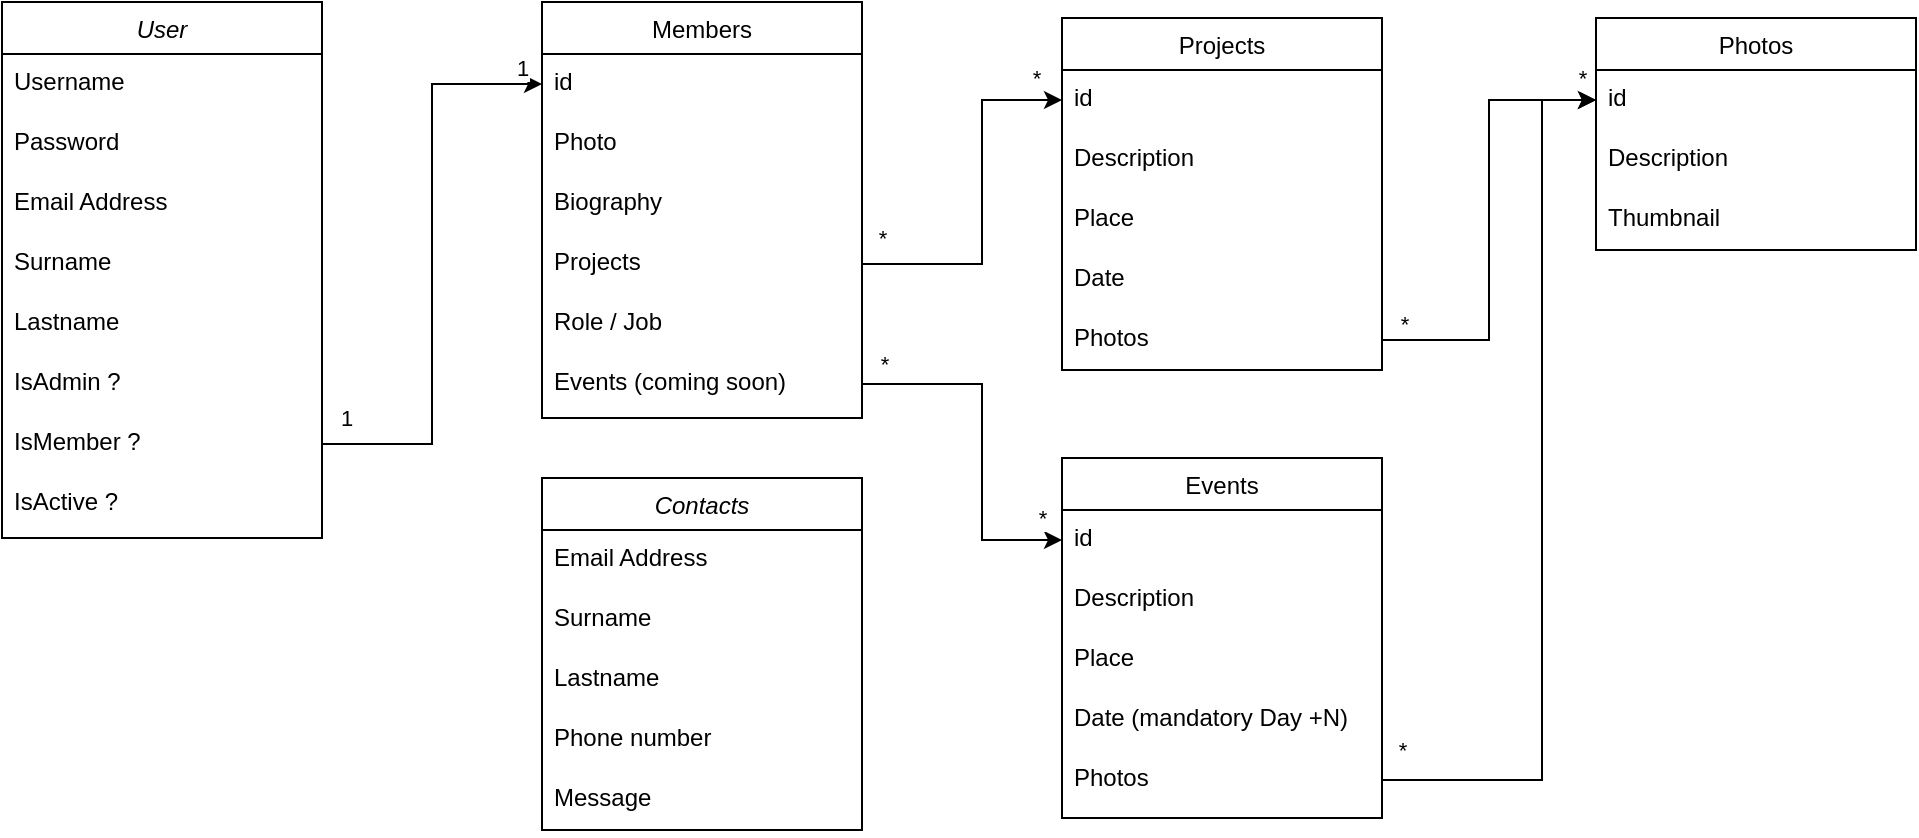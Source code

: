 <mxfile version="22.1.2" type="device">
  <diagram id="C5RBs43oDa-KdzZeNtuy" name="Page-1">
    <mxGraphModel dx="819" dy="497" grid="1" gridSize="10" guides="1" tooltips="1" connect="1" arrows="1" fold="1" page="1" pageScale="1" pageWidth="827" pageHeight="1169" math="0" shadow="0">
      <root>
        <mxCell id="WIyWlLk6GJQsqaUBKTNV-0" />
        <mxCell id="WIyWlLk6GJQsqaUBKTNV-1" parent="WIyWlLk6GJQsqaUBKTNV-0" />
        <mxCell id="zkfFHV4jXpPFQw0GAbJ--0" value="User" style="swimlane;fontStyle=2;align=center;verticalAlign=top;childLayout=stackLayout;horizontal=1;startSize=26;horizontalStack=0;resizeParent=1;resizeLast=0;collapsible=1;marginBottom=0;rounded=0;shadow=0;strokeWidth=1;" parent="WIyWlLk6GJQsqaUBKTNV-1" vertex="1">
          <mxGeometry x="30" y="22" width="160" height="268" as="geometry">
            <mxRectangle x="90" y="50" width="160" height="26" as="alternateBounds" />
          </mxGeometry>
        </mxCell>
        <mxCell id="zkfFHV4jXpPFQw0GAbJ--1" value="Username" style="text;align=left;verticalAlign=top;spacingLeft=4;spacingRight=4;overflow=hidden;rotatable=0;points=[[0,0.5],[1,0.5]];portConstraint=eastwest;" parent="zkfFHV4jXpPFQw0GAbJ--0" vertex="1">
          <mxGeometry y="26" width="160" height="30" as="geometry" />
        </mxCell>
        <mxCell id="zkfFHV4jXpPFQw0GAbJ--2" value="Password" style="text;align=left;verticalAlign=top;spacingLeft=4;spacingRight=4;overflow=hidden;rotatable=0;points=[[0,0.5],[1,0.5]];portConstraint=eastwest;rounded=0;shadow=0;html=0;" parent="zkfFHV4jXpPFQw0GAbJ--0" vertex="1">
          <mxGeometry y="56" width="160" height="30" as="geometry" />
        </mxCell>
        <mxCell id="zkfFHV4jXpPFQw0GAbJ--3" value="Email Address" style="text;align=left;verticalAlign=top;spacingLeft=4;spacingRight=4;overflow=hidden;rotatable=0;points=[[0,0.5],[1,0.5]];portConstraint=eastwest;rounded=0;shadow=0;html=0;" parent="zkfFHV4jXpPFQw0GAbJ--0" vertex="1">
          <mxGeometry y="86" width="160" height="30" as="geometry" />
        </mxCell>
        <mxCell id="WMR5cwfsXU6LFSgWI592-17" value="Surname" style="text;align=left;verticalAlign=top;spacingLeft=4;spacingRight=4;overflow=hidden;rotatable=0;points=[[0,0.5],[1,0.5]];portConstraint=eastwest;rounded=0;shadow=0;html=0;" parent="zkfFHV4jXpPFQw0GAbJ--0" vertex="1">
          <mxGeometry y="116" width="160" height="30" as="geometry" />
        </mxCell>
        <mxCell id="WMR5cwfsXU6LFSgWI592-18" value="Lastname" style="text;align=left;verticalAlign=top;spacingLeft=4;spacingRight=4;overflow=hidden;rotatable=0;points=[[0,0.5],[1,0.5]];portConstraint=eastwest;rounded=0;shadow=0;html=0;" parent="zkfFHV4jXpPFQw0GAbJ--0" vertex="1">
          <mxGeometry y="146" width="160" height="30" as="geometry" />
        </mxCell>
        <mxCell id="62zknS9TD7wKm0WfBP1M-1" value="IsAdmin ?" style="text;align=left;verticalAlign=top;spacingLeft=4;spacingRight=4;overflow=hidden;rotatable=0;points=[[0,0.5],[1,0.5]];portConstraint=eastwest;rounded=0;shadow=0;html=0;" parent="zkfFHV4jXpPFQw0GAbJ--0" vertex="1">
          <mxGeometry y="176" width="160" height="30" as="geometry" />
        </mxCell>
        <mxCell id="62zknS9TD7wKm0WfBP1M-2" value="IsMember ?" style="text;align=left;verticalAlign=top;spacingLeft=4;spacingRight=4;overflow=hidden;rotatable=0;points=[[0,0.5],[1,0.5]];portConstraint=eastwest;rounded=0;shadow=0;html=0;" parent="zkfFHV4jXpPFQw0GAbJ--0" vertex="1">
          <mxGeometry y="206" width="160" height="30" as="geometry" />
        </mxCell>
        <mxCell id="62zknS9TD7wKm0WfBP1M-14" value="IsActive ?" style="text;align=left;verticalAlign=top;spacingLeft=4;spacingRight=4;overflow=hidden;rotatable=0;points=[[0,0.5],[1,0.5]];portConstraint=eastwest;rounded=0;shadow=0;html=0;" parent="zkfFHV4jXpPFQw0GAbJ--0" vertex="1">
          <mxGeometry y="236" width="160" height="30" as="geometry" />
        </mxCell>
        <mxCell id="zkfFHV4jXpPFQw0GAbJ--17" value="Members" style="swimlane;fontStyle=0;align=center;verticalAlign=top;childLayout=stackLayout;horizontal=1;startSize=26;horizontalStack=0;resizeParent=1;resizeLast=0;collapsible=1;marginBottom=0;rounded=0;shadow=0;strokeWidth=1;" parent="WIyWlLk6GJQsqaUBKTNV-1" vertex="1">
          <mxGeometry x="300" y="22" width="160" height="208" as="geometry">
            <mxRectangle x="550" y="140" width="160" height="26" as="alternateBounds" />
          </mxGeometry>
        </mxCell>
        <mxCell id="zkfFHV4jXpPFQw0GAbJ--18" value="id" style="text;align=left;verticalAlign=top;spacingLeft=4;spacingRight=4;overflow=hidden;rotatable=0;points=[[0,0.5],[1,0.5]];portConstraint=eastwest;" parent="zkfFHV4jXpPFQw0GAbJ--17" vertex="1">
          <mxGeometry y="26" width="160" height="30" as="geometry" />
        </mxCell>
        <mxCell id="WMR5cwfsXU6LFSgWI592-55" value="Photo" style="text;align=left;verticalAlign=top;spacingLeft=4;spacingRight=4;overflow=hidden;rotatable=0;points=[[0,0.5],[1,0.5]];portConstraint=eastwest;rounded=0;shadow=0;html=0;" parent="zkfFHV4jXpPFQw0GAbJ--17" vertex="1">
          <mxGeometry y="56" width="160" height="30" as="geometry" />
        </mxCell>
        <mxCell id="zkfFHV4jXpPFQw0GAbJ--19" value="Biography" style="text;align=left;verticalAlign=top;spacingLeft=4;spacingRight=4;overflow=hidden;rotatable=0;points=[[0,0.5],[1,0.5]];portConstraint=eastwest;rounded=0;shadow=0;html=0;" parent="zkfFHV4jXpPFQw0GAbJ--17" vertex="1">
          <mxGeometry y="86" width="160" height="30" as="geometry" />
        </mxCell>
        <mxCell id="zkfFHV4jXpPFQw0GAbJ--20" value="Projects" style="text;align=left;verticalAlign=top;spacingLeft=4;spacingRight=4;overflow=hidden;rotatable=0;points=[[0,0.5],[1,0.5]];portConstraint=eastwest;rounded=0;shadow=0;html=0;" parent="zkfFHV4jXpPFQw0GAbJ--17" vertex="1">
          <mxGeometry y="116" width="160" height="30" as="geometry" />
        </mxCell>
        <mxCell id="zkfFHV4jXpPFQw0GAbJ--21" value="Role / Job" style="text;align=left;verticalAlign=top;spacingLeft=4;spacingRight=4;overflow=hidden;rotatable=0;points=[[0,0.5],[1,0.5]];portConstraint=eastwest;rounded=0;shadow=0;html=0;" parent="zkfFHV4jXpPFQw0GAbJ--17" vertex="1">
          <mxGeometry y="146" width="160" height="30" as="geometry" />
        </mxCell>
        <mxCell id="WMR5cwfsXU6LFSgWI592-20" value="Events (coming soon)" style="text;align=left;verticalAlign=top;spacingLeft=4;spacingRight=4;overflow=hidden;rotatable=0;points=[[0,0.5],[1,0.5]];portConstraint=eastwest;rounded=0;shadow=0;html=0;" parent="zkfFHV4jXpPFQw0GAbJ--17" vertex="1">
          <mxGeometry y="176" width="160" height="30" as="geometry" />
        </mxCell>
        <mxCell id="62zknS9TD7wKm0WfBP1M-4" style="edgeStyle=orthogonalEdgeStyle;rounded=0;orthogonalLoop=1;jettySize=auto;html=1;exitX=1;exitY=0.5;exitDx=0;exitDy=0;entryX=0;entryY=0.5;entryDx=0;entryDy=0;spacingTop=0;" parent="WIyWlLk6GJQsqaUBKTNV-1" source="62zknS9TD7wKm0WfBP1M-2" target="zkfFHV4jXpPFQw0GAbJ--18" edge="1">
          <mxGeometry relative="1" as="geometry" />
        </mxCell>
        <mxCell id="WMR5cwfsXU6LFSgWI592-36" value="1" style="edgeLabel;html=1;align=center;verticalAlign=middle;resizable=0;points=[];" parent="62zknS9TD7wKm0WfBP1M-4" vertex="1" connectable="0">
          <mxGeometry x="0.81" y="-1" relative="1" as="geometry">
            <mxPoint x="17" y="-9" as="offset" />
          </mxGeometry>
        </mxCell>
        <mxCell id="WMR5cwfsXU6LFSgWI592-39" value="1" style="edgeLabel;html=1;align=center;verticalAlign=middle;resizable=0;points=[];" parent="62zknS9TD7wKm0WfBP1M-4" vertex="1" connectable="0">
          <mxGeometry x="-0.797" y="1" relative="1" as="geometry">
            <mxPoint x="-18" y="-12" as="offset" />
          </mxGeometry>
        </mxCell>
        <mxCell id="WMR5cwfsXU6LFSgWI592-0" value="Projects" style="swimlane;fontStyle=0;align=center;verticalAlign=top;childLayout=stackLayout;horizontal=1;startSize=26;horizontalStack=0;resizeParent=1;resizeLast=0;collapsible=1;marginBottom=0;rounded=0;shadow=0;strokeWidth=1;" parent="WIyWlLk6GJQsqaUBKTNV-1" vertex="1">
          <mxGeometry x="560" y="30" width="160" height="176" as="geometry">
            <mxRectangle x="550" y="140" width="160" height="26" as="alternateBounds" />
          </mxGeometry>
        </mxCell>
        <mxCell id="WMR5cwfsXU6LFSgWI592-1" value="id" style="text;align=left;verticalAlign=top;spacingLeft=4;spacingRight=4;overflow=hidden;rotatable=0;points=[[0,0.5],[1,0.5]];portConstraint=eastwest;" parent="WMR5cwfsXU6LFSgWI592-0" vertex="1">
          <mxGeometry y="26" width="160" height="30" as="geometry" />
        </mxCell>
        <mxCell id="WMR5cwfsXU6LFSgWI592-2" value="Description" style="text;align=left;verticalAlign=top;spacingLeft=4;spacingRight=4;overflow=hidden;rotatable=0;points=[[0,0.5],[1,0.5]];portConstraint=eastwest;rounded=0;shadow=0;html=0;" parent="WMR5cwfsXU6LFSgWI592-0" vertex="1">
          <mxGeometry y="56" width="160" height="30" as="geometry" />
        </mxCell>
        <mxCell id="WMR5cwfsXU6LFSgWI592-3" value="Place" style="text;align=left;verticalAlign=top;spacingLeft=4;spacingRight=4;overflow=hidden;rotatable=0;points=[[0,0.5],[1,0.5]];portConstraint=eastwest;rounded=0;shadow=0;html=0;" parent="WMR5cwfsXU6LFSgWI592-0" vertex="1">
          <mxGeometry y="86" width="160" height="30" as="geometry" />
        </mxCell>
        <mxCell id="WMR5cwfsXU6LFSgWI592-4" value="Date" style="text;align=left;verticalAlign=top;spacingLeft=4;spacingRight=4;overflow=hidden;rotatable=0;points=[[0,0.5],[1,0.5]];portConstraint=eastwest;rounded=0;shadow=0;html=0;" parent="WMR5cwfsXU6LFSgWI592-0" vertex="1">
          <mxGeometry y="116" width="160" height="30" as="geometry" />
        </mxCell>
        <mxCell id="WMR5cwfsXU6LFSgWI592-61" value="Photos" style="text;align=left;verticalAlign=top;spacingLeft=4;spacingRight=4;overflow=hidden;rotatable=0;points=[[0,0.5],[1,0.5]];portConstraint=eastwest;rounded=0;shadow=0;html=0;" parent="WMR5cwfsXU6LFSgWI592-0" vertex="1">
          <mxGeometry y="146" width="160" height="30" as="geometry" />
        </mxCell>
        <mxCell id="WMR5cwfsXU6LFSgWI592-9" value="" style="edgeStyle=orthogonalEdgeStyle;rounded=0;orthogonalLoop=1;jettySize=auto;html=1;entryX=0;entryY=0.5;entryDx=0;entryDy=0;exitX=1;exitY=0.5;exitDx=0;exitDy=0;" parent="WIyWlLk6GJQsqaUBKTNV-1" source="zkfFHV4jXpPFQw0GAbJ--20" target="WMR5cwfsXU6LFSgWI592-1" edge="1">
          <mxGeometry x="-0.809" y="21" relative="1" as="geometry">
            <mxPoint x="500" y="140" as="sourcePoint" />
            <mxPoint x="540" y="70" as="targetPoint" />
            <Array as="points">
              <mxPoint x="520" y="153" />
              <mxPoint x="520" y="71" />
            </Array>
            <mxPoint as="offset" />
          </mxGeometry>
        </mxCell>
        <mxCell id="WMR5cwfsXU6LFSgWI592-33" value="*" style="edgeLabel;html=1;align=center;verticalAlign=middle;resizable=0;points=[];" parent="WMR5cwfsXU6LFSgWI592-9" vertex="1" connectable="0">
          <mxGeometry x="0.749" y="1" relative="1" as="geometry">
            <mxPoint x="10" y="-10" as="offset" />
          </mxGeometry>
        </mxCell>
        <mxCell id="WMR5cwfsXU6LFSgWI592-65" value="*" style="edgeLabel;html=1;align=center;verticalAlign=middle;resizable=0;points=[];" parent="WMR5cwfsXU6LFSgWI592-9" vertex="1" connectable="0">
          <mxGeometry x="-0.691" y="-1" relative="1" as="geometry">
            <mxPoint x="-18" y="-14" as="offset" />
          </mxGeometry>
        </mxCell>
        <mxCell id="WMR5cwfsXU6LFSgWI592-21" value="Events" style="swimlane;fontStyle=0;align=center;verticalAlign=top;childLayout=stackLayout;horizontal=1;startSize=26;horizontalStack=0;resizeParent=1;resizeLast=0;collapsible=1;marginBottom=0;rounded=0;shadow=0;strokeWidth=1;" parent="WIyWlLk6GJQsqaUBKTNV-1" vertex="1">
          <mxGeometry x="560" y="250" width="160" height="180" as="geometry">
            <mxRectangle x="550" y="140" width="160" height="26" as="alternateBounds" />
          </mxGeometry>
        </mxCell>
        <mxCell id="WMR5cwfsXU6LFSgWI592-22" value="id" style="text;align=left;verticalAlign=top;spacingLeft=4;spacingRight=4;overflow=hidden;rotatable=0;points=[[0,0.5],[1,0.5]];portConstraint=eastwest;" parent="WMR5cwfsXU6LFSgWI592-21" vertex="1">
          <mxGeometry y="26" width="160" height="30" as="geometry" />
        </mxCell>
        <mxCell id="WMR5cwfsXU6LFSgWI592-23" value="Description" style="text;align=left;verticalAlign=top;spacingLeft=4;spacingRight=4;overflow=hidden;rotatable=0;points=[[0,0.5],[1,0.5]];portConstraint=eastwest;rounded=0;shadow=0;html=0;" parent="WMR5cwfsXU6LFSgWI592-21" vertex="1">
          <mxGeometry y="56" width="160" height="30" as="geometry" />
        </mxCell>
        <mxCell id="WMR5cwfsXU6LFSgWI592-24" value="Place " style="text;align=left;verticalAlign=top;spacingLeft=4;spacingRight=4;overflow=hidden;rotatable=0;points=[[0,0.5],[1,0.5]];portConstraint=eastwest;rounded=0;shadow=0;html=0;" parent="WMR5cwfsXU6LFSgWI592-21" vertex="1">
          <mxGeometry y="86" width="160" height="30" as="geometry" />
        </mxCell>
        <mxCell id="WMR5cwfsXU6LFSgWI592-25" value="Date (mandatory Day +N)" style="text;align=left;verticalAlign=top;spacingLeft=4;spacingRight=4;overflow=hidden;rotatable=0;points=[[0,0.5],[1,0.5]];portConstraint=eastwest;rounded=0;shadow=0;html=0;" parent="WMR5cwfsXU6LFSgWI592-21" vertex="1">
          <mxGeometry y="116" width="160" height="30" as="geometry" />
        </mxCell>
        <mxCell id="WMR5cwfsXU6LFSgWI592-66" value="Photos" style="text;align=left;verticalAlign=top;spacingLeft=4;spacingRight=4;overflow=hidden;rotatable=0;points=[[0,0.5],[1,0.5]];portConstraint=eastwest;rounded=0;shadow=0;html=0;" parent="WMR5cwfsXU6LFSgWI592-21" vertex="1">
          <mxGeometry y="146" width="160" height="30" as="geometry" />
        </mxCell>
        <mxCell id="WMR5cwfsXU6LFSgWI592-27" value="" style="edgeStyle=orthogonalEdgeStyle;rounded=0;orthogonalLoop=1;jettySize=auto;html=1;entryX=0;entryY=0.5;entryDx=0;entryDy=0;" parent="WIyWlLk6GJQsqaUBKTNV-1" target="WMR5cwfsXU6LFSgWI592-22" edge="1">
          <mxGeometry x="-0.809" y="21" relative="1" as="geometry">
            <mxPoint x="460" y="213" as="sourcePoint" />
            <mxPoint x="550" y="250" as="targetPoint" />
            <Array as="points">
              <mxPoint x="520" y="213" />
              <mxPoint x="520" y="291" />
            </Array>
            <mxPoint as="offset" />
          </mxGeometry>
        </mxCell>
        <mxCell id="WMR5cwfsXU6LFSgWI592-32" value="*" style="edgeLabel;html=1;align=center;verticalAlign=middle;resizable=0;points=[];" parent="WMR5cwfsXU6LFSgWI592-27" vertex="1" connectable="0">
          <mxGeometry x="-0.643" relative="1" as="geometry">
            <mxPoint x="-21" y="-10" as="offset" />
          </mxGeometry>
        </mxCell>
        <mxCell id="WMR5cwfsXU6LFSgWI592-34" value="*" style="edgeLabel;html=1;align=center;verticalAlign=middle;resizable=0;points=[];" parent="WMR5cwfsXU6LFSgWI592-27" vertex="1" connectable="0">
          <mxGeometry x="0.78" y="1" relative="1" as="geometry">
            <mxPoint x="9" y="-10" as="offset" />
          </mxGeometry>
        </mxCell>
        <mxCell id="WMR5cwfsXU6LFSgWI592-45" value="Contacts" style="swimlane;fontStyle=2;align=center;verticalAlign=top;childLayout=stackLayout;horizontal=1;startSize=26;horizontalStack=0;resizeParent=1;resizeLast=0;collapsible=1;marginBottom=0;rounded=0;shadow=0;strokeWidth=1;" parent="WIyWlLk6GJQsqaUBKTNV-1" vertex="1">
          <mxGeometry x="300" y="260" width="160" height="176" as="geometry">
            <mxRectangle x="90" y="50" width="160" height="26" as="alternateBounds" />
          </mxGeometry>
        </mxCell>
        <mxCell id="WMR5cwfsXU6LFSgWI592-48" value="Email Address" style="text;align=left;verticalAlign=top;spacingLeft=4;spacingRight=4;overflow=hidden;rotatable=0;points=[[0,0.5],[1,0.5]];portConstraint=eastwest;rounded=0;shadow=0;html=0;" parent="WMR5cwfsXU6LFSgWI592-45" vertex="1">
          <mxGeometry y="26" width="160" height="30" as="geometry" />
        </mxCell>
        <mxCell id="WMR5cwfsXU6LFSgWI592-49" value="Surname" style="text;align=left;verticalAlign=top;spacingLeft=4;spacingRight=4;overflow=hidden;rotatable=0;points=[[0,0.5],[1,0.5]];portConstraint=eastwest;rounded=0;shadow=0;html=0;" parent="WMR5cwfsXU6LFSgWI592-45" vertex="1">
          <mxGeometry y="56" width="160" height="30" as="geometry" />
        </mxCell>
        <mxCell id="WMR5cwfsXU6LFSgWI592-50" value="Lastname" style="text;align=left;verticalAlign=top;spacingLeft=4;spacingRight=4;overflow=hidden;rotatable=0;points=[[0,0.5],[1,0.5]];portConstraint=eastwest;rounded=0;shadow=0;html=0;" parent="WMR5cwfsXU6LFSgWI592-45" vertex="1">
          <mxGeometry y="86" width="160" height="30" as="geometry" />
        </mxCell>
        <mxCell id="WMR5cwfsXU6LFSgWI592-53" value="Phone number" style="text;align=left;verticalAlign=top;spacingLeft=4;spacingRight=4;overflow=hidden;rotatable=0;points=[[0,0.5],[1,0.5]];portConstraint=eastwest;rounded=0;shadow=0;html=0;" parent="WMR5cwfsXU6LFSgWI592-45" vertex="1">
          <mxGeometry y="116" width="160" height="30" as="geometry" />
        </mxCell>
        <mxCell id="WMR5cwfsXU6LFSgWI592-54" value="Message" style="text;align=left;verticalAlign=top;spacingLeft=4;spacingRight=4;overflow=hidden;rotatable=0;points=[[0,0.5],[1,0.5]];portConstraint=eastwest;rounded=0;shadow=0;html=0;" parent="WMR5cwfsXU6LFSgWI592-45" vertex="1">
          <mxGeometry y="146" width="160" height="30" as="geometry" />
        </mxCell>
        <mxCell id="WMR5cwfsXU6LFSgWI592-56" value="Photos" style="swimlane;fontStyle=0;align=center;verticalAlign=top;childLayout=stackLayout;horizontal=1;startSize=26;horizontalStack=0;resizeParent=1;resizeLast=0;collapsible=1;marginBottom=0;rounded=0;shadow=0;strokeWidth=1;" parent="WIyWlLk6GJQsqaUBKTNV-1" vertex="1">
          <mxGeometry x="827" y="30" width="160" height="116" as="geometry">
            <mxRectangle x="550" y="140" width="160" height="26" as="alternateBounds" />
          </mxGeometry>
        </mxCell>
        <mxCell id="WMR5cwfsXU6LFSgWI592-57" value="id" style="text;align=left;verticalAlign=top;spacingLeft=4;spacingRight=4;overflow=hidden;rotatable=0;points=[[0,0.5],[1,0.5]];portConstraint=eastwest;" parent="WMR5cwfsXU6LFSgWI592-56" vertex="1">
          <mxGeometry y="26" width="160" height="30" as="geometry" />
        </mxCell>
        <mxCell id="WMR5cwfsXU6LFSgWI592-58" value="Description" style="text;align=left;verticalAlign=top;spacingLeft=4;spacingRight=4;overflow=hidden;rotatable=0;points=[[0,0.5],[1,0.5]];portConstraint=eastwest;rounded=0;shadow=0;html=0;" parent="WMR5cwfsXU6LFSgWI592-56" vertex="1">
          <mxGeometry y="56" width="160" height="30" as="geometry" />
        </mxCell>
        <mxCell id="nP7gl5DX75NICmP3m151-0" value="Thumbnail" style="text;align=left;verticalAlign=top;spacingLeft=4;spacingRight=4;overflow=hidden;rotatable=0;points=[[0,0.5],[1,0.5]];portConstraint=eastwest;rounded=0;shadow=0;html=0;" vertex="1" parent="WMR5cwfsXU6LFSgWI592-56">
          <mxGeometry y="86" width="160" height="30" as="geometry" />
        </mxCell>
        <mxCell id="WMR5cwfsXU6LFSgWI592-62" style="edgeStyle=orthogonalEdgeStyle;rounded=0;orthogonalLoop=1;jettySize=auto;html=1;" parent="WIyWlLk6GJQsqaUBKTNV-1" source="WMR5cwfsXU6LFSgWI592-61" target="WMR5cwfsXU6LFSgWI592-57" edge="1">
          <mxGeometry relative="1" as="geometry" />
        </mxCell>
        <mxCell id="WMR5cwfsXU6LFSgWI592-63" value="*" style="edgeLabel;html=1;align=center;verticalAlign=middle;resizable=0;points=[];" parent="WMR5cwfsXU6LFSgWI592-62" vertex="1" connectable="0">
          <mxGeometry x="-0.747" relative="1" as="geometry">
            <mxPoint x="-18" y="-8" as="offset" />
          </mxGeometry>
        </mxCell>
        <mxCell id="WMR5cwfsXU6LFSgWI592-64" value="*" style="edgeLabel;html=1;align=center;verticalAlign=middle;resizable=0;points=[];" parent="WMR5cwfsXU6LFSgWI592-62" vertex="1" connectable="0">
          <mxGeometry x="0.76" relative="1" as="geometry">
            <mxPoint x="20" y="-11" as="offset" />
          </mxGeometry>
        </mxCell>
        <mxCell id="WMR5cwfsXU6LFSgWI592-67" style="edgeStyle=orthogonalEdgeStyle;rounded=0;orthogonalLoop=1;jettySize=auto;html=1;entryX=0;entryY=0.5;entryDx=0;entryDy=0;" parent="WIyWlLk6GJQsqaUBKTNV-1" source="WMR5cwfsXU6LFSgWI592-66" target="WMR5cwfsXU6LFSgWI592-57" edge="1">
          <mxGeometry relative="1" as="geometry">
            <mxPoint x="810" y="90" as="targetPoint" />
            <Array as="points">
              <mxPoint x="800" y="411" />
              <mxPoint x="800" y="71" />
            </Array>
          </mxGeometry>
        </mxCell>
        <mxCell id="WMR5cwfsXU6LFSgWI592-68" value="*" style="edgeLabel;html=1;align=center;verticalAlign=middle;resizable=0;points=[];" parent="WMR5cwfsXU6LFSgWI592-67" vertex="1" connectable="0">
          <mxGeometry x="-0.832" y="1" relative="1" as="geometry">
            <mxPoint x="-28" y="-14" as="offset" />
          </mxGeometry>
        </mxCell>
      </root>
    </mxGraphModel>
  </diagram>
</mxfile>
